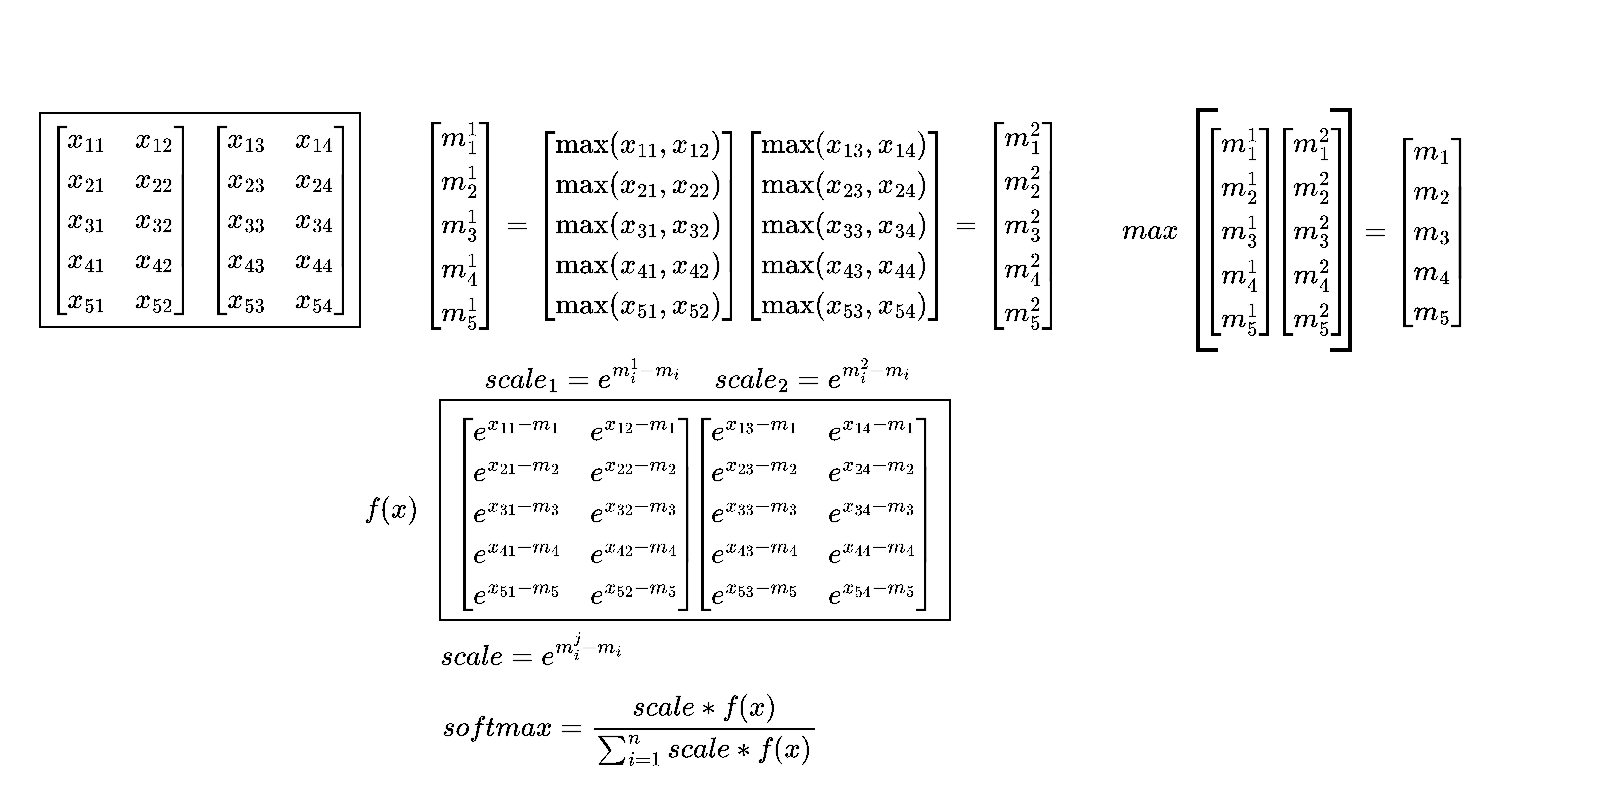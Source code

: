 <mxfile version="24.7.17">
  <diagram name="第 1 页" id="svXqNsaHA9PHeSydD8tp">
    <mxGraphModel dx="1077" dy="632" grid="1" gridSize="10" guides="1" tooltips="1" connect="1" arrows="1" fold="1" page="1" pageScale="1" pageWidth="827" pageHeight="1169" math="1" shadow="0">
      <root>
        <mxCell id="0" />
        <mxCell id="1" parent="0" />
        <mxCell id="JIM3-3Pzc6GVRmSzShYT-8" value="\[&lt;br&gt;\begin{bmatrix}&lt;br&gt;{x_{11}} &amp;amp; x_{12} \\&lt;br&gt;x_{21} &amp;amp; x_{22} \\&lt;br&gt;x_{31} &amp;amp; x_{32} \\&lt;br&gt;x_{41} &amp;amp; x_{42} \\&lt;br&gt;x_{51} &amp;amp; x_{52}&lt;br&gt;\end{bmatrix}&lt;br&gt;\]" style="text;html=1;align=center;verticalAlign=middle;resizable=0;points=[];autosize=1;strokeColor=none;fillColor=none;" vertex="1" parent="1">
          <mxGeometry x="20" y="40" width="120" height="140" as="geometry" />
        </mxCell>
        <mxCell id="JIM3-3Pzc6GVRmSzShYT-10" value="&lt;div&gt;&lt;br&gt;&lt;/div&gt;&lt;div&gt;&lt;br&gt;&lt;/div&gt;" style="text;html=1;align=center;verticalAlign=middle;resizable=0;points=[];autosize=1;strokeColor=none;fillColor=none;" vertex="1" parent="1">
          <mxGeometry x="390" y="93" width="20" height="40" as="geometry" />
        </mxCell>
        <mxCell id="JIM3-3Pzc6GVRmSzShYT-11" value="&lt;div&gt;&lt;br&gt;&lt;/div&gt;&lt;div&gt;&lt;br&gt;&lt;/div&gt;" style="text;html=1;align=center;verticalAlign=middle;resizable=0;points=[];autosize=1;strokeColor=none;fillColor=none;" vertex="1" parent="1">
          <mxGeometry x="540" y="300" width="20" height="40" as="geometry" />
        </mxCell>
        <mxCell id="JIM3-3Pzc6GVRmSzShYT-12" value="\[\begin{bmatrix}&lt;br&gt;m^{1}_1 \\&lt;br&gt;m^{1}_2 \\&lt;br&gt;m^{1}_3 \\&lt;br&gt;m^{1}_4 \\&lt;br&gt;m^{1}_5&lt;br&gt;\end{bmatrix} =&lt;br&gt;\begin{bmatrix}&lt;br&gt;\max(x_{11},x_{12}) \\&lt;br&gt;\max(x_{21} ,x_{22}) \\&lt;br&gt;\max(x_{31}, x_{32}) \\&lt;br&gt;\max(x_{41}, x_{42}) \\&lt;br&gt;\max(x_{51}, x_{52})&lt;br&gt;\end{bmatrix}&amp;nbsp;&lt;br&gt;&lt;br&gt;\]&amp;nbsp;" style="text;html=1;align=center;verticalAlign=middle;resizable=0;points=[];autosize=1;strokeColor=none;fillColor=none;" vertex="1" parent="1">
          <mxGeometry x="240" width="140" height="240" as="geometry" />
        </mxCell>
        <mxCell id="JIM3-3Pzc6GVRmSzShYT-22" value="\[&lt;br&gt;\begin{bmatrix}&lt;br&gt;{x_{13}} &amp;amp; x_{14} \\&lt;br&gt;x_{23} &amp;amp; x_{24} \\&lt;br&gt;x_{33} &amp;amp; x_{34} \\&lt;br&gt;x_{43} &amp;amp; x_{44} \\&lt;br&gt;x_{53} &amp;amp; x_{54}&lt;br&gt;\end{bmatrix}&lt;br&gt;\]" style="text;html=1;align=center;verticalAlign=middle;resizable=0;points=[];autosize=1;strokeColor=none;fillColor=none;" vertex="1" parent="1">
          <mxGeometry x="100" y="40" width="120" height="140" as="geometry" />
        </mxCell>
        <mxCell id="JIM3-3Pzc6GVRmSzShYT-23" value="" style="rounded=0;whiteSpace=wrap;html=1;fillColor=none;" vertex="1" parent="1">
          <mxGeometry x="40" y="56.5" width="160" height="107" as="geometry" />
        </mxCell>
        <mxCell id="JIM3-3Pzc6GVRmSzShYT-24" value="\[&lt;br&gt;\begin{bmatrix}&lt;br&gt;\max(x_{13},x_{14}) \\&lt;br&gt;\max(x_{23} ,x_{24}) \\&lt;br&gt;\max(x_{33}, x_{34}) \\&lt;br&gt;\max(x_{43}, x_{44}) \\&lt;br&gt;\max(x_{53}, x_{54})&lt;br&gt;\end{bmatrix} =&amp;nbsp;&lt;br&gt;\begin{bmatrix}&lt;br&gt;m^{2}_1 \\&lt;br&gt;m^{2}_2 \\&lt;br&gt;m^{2}_3 \\&lt;br&gt;m^{2}_4 \\&lt;br&gt;m^{2}_5&lt;br&gt;\end{bmatrix}&lt;br&gt;\]&amp;nbsp;" style="text;html=1;align=center;verticalAlign=middle;resizable=0;points=[];autosize=1;strokeColor=none;fillColor=none;" vertex="1" parent="1">
          <mxGeometry x="400" width="140" height="240" as="geometry" />
        </mxCell>
        <mxCell id="JIM3-3Pzc6GVRmSzShYT-38" value="" style="group" vertex="1" connectable="0" parent="1">
          <mxGeometry x="560" y="50" width="180" height="130" as="geometry" />
        </mxCell>
        <mxCell id="JIM3-3Pzc6GVRmSzShYT-29" value="$$=\begin{bmatrix}m_1 \\m_2 \\m_3 \\m_4 \\m_5\end{bmatrix}$$" style="text;whiteSpace=wrap;" vertex="1" parent="JIM3-3Pzc6GVRmSzShYT-38">
          <mxGeometry x="140" width="40" height="110" as="geometry" />
        </mxCell>
        <mxCell id="JIM3-3Pzc6GVRmSzShYT-37" value="" style="group" vertex="1" connectable="0" parent="1">
          <mxGeometry x="560" y="55" width="135" height="120" as="geometry" />
        </mxCell>
        <mxCell id="JIM3-3Pzc6GVRmSzShYT-32" value="$$max$$" style="text;html=1;align=center;verticalAlign=middle;resizable=0;points=[];autosize=1;strokeColor=none;fillColor=none;" vertex="1" parent="JIM3-3Pzc6GVRmSzShYT-37">
          <mxGeometry y="45" width="70" height="30" as="geometry" />
        </mxCell>
        <mxCell id="JIM3-3Pzc6GVRmSzShYT-35" value="" style="strokeWidth=2;html=1;shape=mxgraph.flowchart.annotation_1;align=left;pointerEvents=1;" vertex="1" parent="JIM3-3Pzc6GVRmSzShYT-37">
          <mxGeometry x="59" width="10" height="120" as="geometry" />
        </mxCell>
        <mxCell id="JIM3-3Pzc6GVRmSzShYT-36" value="" style="strokeWidth=2;html=1;shape=mxgraph.flowchart.annotation_1;align=left;pointerEvents=1;rotation=-180;" vertex="1" parent="JIM3-3Pzc6GVRmSzShYT-37">
          <mxGeometry x="125" width="10" height="120" as="geometry" />
        </mxCell>
        <mxCell id="JIM3-3Pzc6GVRmSzShYT-30" value="$$\begin{bmatrix}m^{1}_1 \\m^{1}_2 \\m^{1}_3 \\m^{1}_4 \\m^{1}_5\end{bmatrix}$$" style="text;whiteSpace=wrap;" vertex="1" parent="JIM3-3Pzc6GVRmSzShYT-37">
          <mxGeometry x="59" y="-10" width="40" height="110" as="geometry" />
        </mxCell>
        <mxCell id="JIM3-3Pzc6GVRmSzShYT-31" value="$$\begin{bmatrix}m^{2}_1 \\m^{2}_2 \\m^{2}_3 \\m^{2}_4 \\m^{2}_5\end{bmatrix}$$" style="text;whiteSpace=wrap;" vertex="1" parent="JIM3-3Pzc6GVRmSzShYT-37">
          <mxGeometry x="95" y="-10" width="40" height="110" as="geometry" />
        </mxCell>
        <mxCell id="JIM3-3Pzc6GVRmSzShYT-39" value="$$scale = e^{m^{j}_i-m_i}$$" style="text;html=1;align=center;verticalAlign=middle;resizable=0;points=[];autosize=1;strokeColor=none;fillColor=none;" vertex="1" parent="1">
          <mxGeometry x="200" y="310" width="170" height="30" as="geometry" />
        </mxCell>
        <mxCell id="JIM3-3Pzc6GVRmSzShYT-41" value="" style="group" vertex="1" connectable="0" parent="1">
          <mxGeometry x="240" y="190" width="315" height="130" as="geometry" />
        </mxCell>
        <mxCell id="JIM3-3Pzc6GVRmSzShYT-16" value="$$&#xa;\left[\begin{array}{cc}&#xa;e^{x_{11}-m_1} &amp; e^{x_{12}-m_1} \\&#xa;e^{x_{21}-m_2} &amp; e^{x_{22}-m_2} \\&#xa;e^{x_{31}-m_3} &amp; e^{x_{32}-m_3} \\&#xa;e^{x_{41}-m_4} &amp; e^{x_{42}-m_4} \\&#xa;e^{x_{51}-m_5} &amp; e^{x_{52}-m_5}&#xa;\end{array}\right]&#xa;$$" style="text;whiteSpace=wrap;" vertex="1" parent="JIM3-3Pzc6GVRmSzShYT-41">
          <mxGeometry x="5" width="130" height="130" as="geometry" />
        </mxCell>
        <mxCell id="JIM3-3Pzc6GVRmSzShYT-19" value="$$&#xa;\left[\begin{array}{cc}&#xa;e^{x_{13}-m_1} &amp; e^{x_{14}-m_1} \\&#xa;e^{x_{23}-m_2} &amp; e^{x_{24}-m_2} \\&#xa;e^{x_{33}-m_3} &amp; e^{x_{34}-m_3} \\&#xa;e^{x_{43}-m_4} &amp; e^{x_{44}-m_4} \\&#xa;e^{x_{53}-m_5} &amp; e^{x_{54}-m_5}&#xa;\end{array}\right]&#xa;$$" style="text;whiteSpace=wrap;" vertex="1" parent="JIM3-3Pzc6GVRmSzShYT-41">
          <mxGeometry x="124" width="130" height="130" as="geometry" />
        </mxCell>
        <mxCell id="JIM3-3Pzc6GVRmSzShYT-40" value="" style="verticalLabelPosition=bottom;verticalAlign=top;html=1;shape=mxgraph.basic.rect;fillColor2=none;strokeWidth=1;size=20;indent=5;fillColor=none;" vertex="1" parent="JIM3-3Pzc6GVRmSzShYT-41">
          <mxGeometry y="10" width="255" height="110" as="geometry" />
        </mxCell>
        <mxCell id="JIM3-3Pzc6GVRmSzShYT-44" value="&lt;span style=&quot;color: rgb(0, 0, 0); font-family: Helvetica; font-size: 12px; font-style: normal; font-variant-ligatures: normal; font-variant-caps: normal; font-weight: 400; letter-spacing: normal; orphans: 2; text-align: center; text-indent: 0px; text-transform: none; widows: 2; word-spacing: 0px; -webkit-text-stroke-width: 0px; white-space: nowrap; background-color: rgb(251, 251, 251); text-decoration-thickness: initial; text-decoration-style: initial; text-decoration-color: initial; display: inline !important; float: none;&quot;&gt;$$scale_1 = e^{m^{1}_i-m_i}$$&lt;/span&gt;" style="text;whiteSpace=wrap;html=1;" vertex="1" parent="JIM3-3Pzc6GVRmSzShYT-41">
          <mxGeometry x="20" y="-30" width="180" height="40" as="geometry" />
        </mxCell>
        <mxCell id="JIM3-3Pzc6GVRmSzShYT-45" value="&lt;span style=&quot;color: rgb(0, 0, 0); font-family: Helvetica; font-size: 12px; font-style: normal; font-variant-ligatures: normal; font-variant-caps: normal; font-weight: 400; letter-spacing: normal; orphans: 2; text-align: center; text-indent: 0px; text-transform: none; widows: 2; word-spacing: 0px; -webkit-text-stroke-width: 0px; white-space: nowrap; background-color: rgb(251, 251, 251); text-decoration-thickness: initial; text-decoration-style: initial; text-decoration-color: initial; display: inline !important; float: none;&quot;&gt;$$scale_2 = e^{m^{2}_i-m_i}$$&lt;/span&gt;" style="text;whiteSpace=wrap;html=1;" vertex="1" parent="JIM3-3Pzc6GVRmSzShYT-41">
          <mxGeometry x="135" y="-30" width="180" height="40" as="geometry" />
        </mxCell>
        <mxCell id="JIM3-3Pzc6GVRmSzShYT-42" value="$$f(x)$$" style="text;html=1;align=center;verticalAlign=middle;resizable=0;points=[];autosize=1;strokeColor=none;fillColor=none;" vertex="1" parent="1">
          <mxGeometry x="180" y="240" width="70" height="30" as="geometry" />
        </mxCell>
        <mxCell id="JIM3-3Pzc6GVRmSzShYT-43" value="$$softmax=\frac{scale*f(x)}{\sum_{i=1}^n scale*f(x)} $$" style="text;html=1;align=center;verticalAlign=middle;resizable=0;points=[];autosize=1;strokeColor=none;fillColor=none;" vertex="1" parent="1">
          <mxGeometry x="180" y="350" width="310" height="30" as="geometry" />
        </mxCell>
      </root>
    </mxGraphModel>
  </diagram>
</mxfile>
